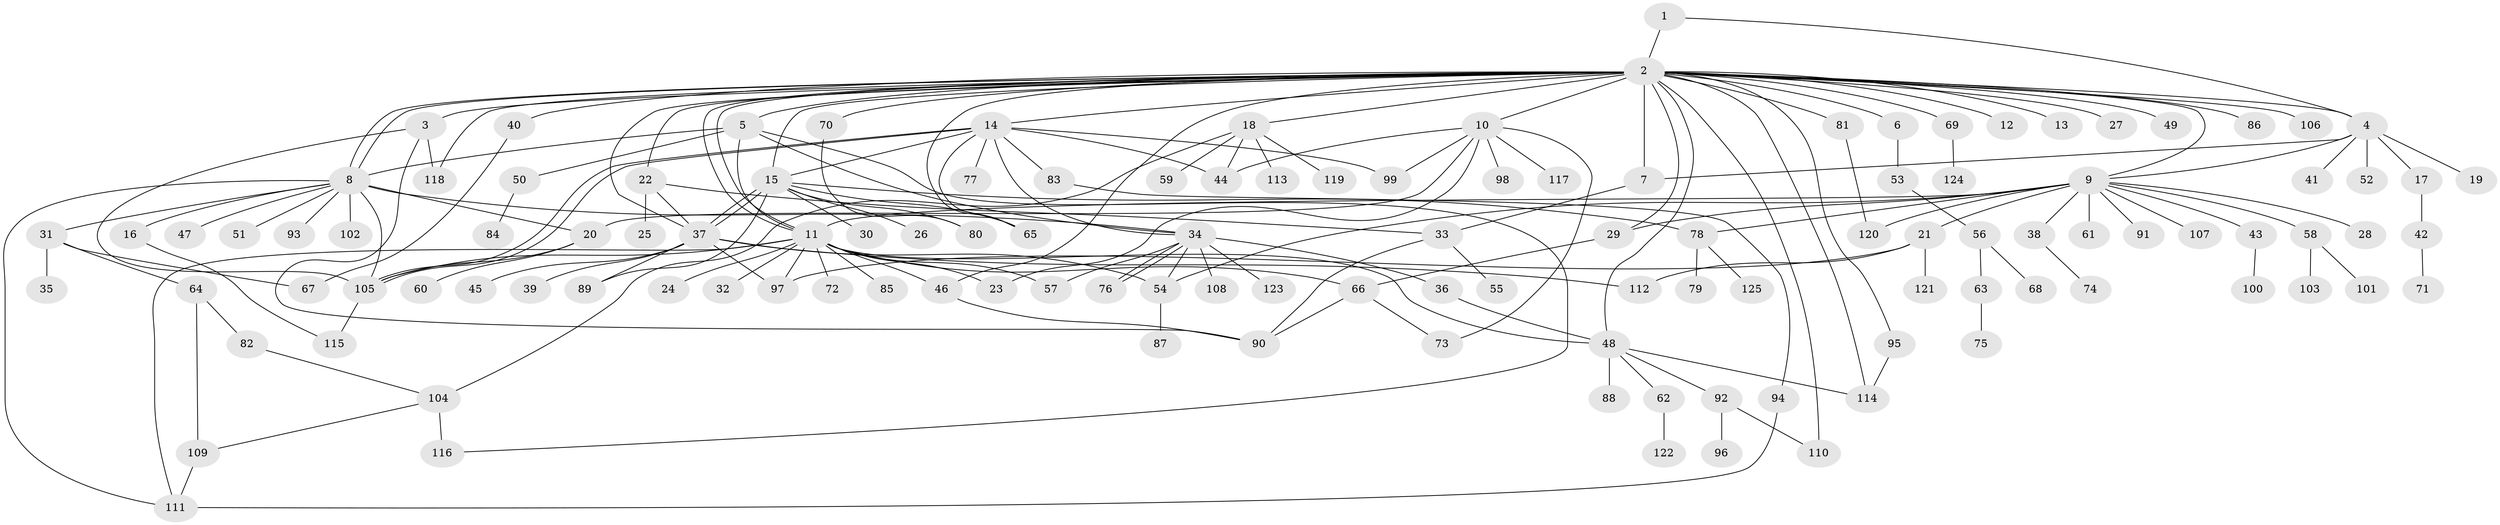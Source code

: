 // coarse degree distribution, {1: 0.6666666666666666, 2: 0.13333333333333333, 19: 0.013333333333333334, 21: 0.013333333333333334, 7: 0.013333333333333334, 12: 0.013333333333333334, 6: 0.013333333333333334, 4: 0.04, 3: 0.04, 8: 0.02666666666666667, 5: 0.013333333333333334, 17: 0.013333333333333334}
// Generated by graph-tools (version 1.1) at 2025/51/03/04/25 21:51:36]
// undirected, 125 vertices, 183 edges
graph export_dot {
graph [start="1"]
  node [color=gray90,style=filled];
  1;
  2;
  3;
  4;
  5;
  6;
  7;
  8;
  9;
  10;
  11;
  12;
  13;
  14;
  15;
  16;
  17;
  18;
  19;
  20;
  21;
  22;
  23;
  24;
  25;
  26;
  27;
  28;
  29;
  30;
  31;
  32;
  33;
  34;
  35;
  36;
  37;
  38;
  39;
  40;
  41;
  42;
  43;
  44;
  45;
  46;
  47;
  48;
  49;
  50;
  51;
  52;
  53;
  54;
  55;
  56;
  57;
  58;
  59;
  60;
  61;
  62;
  63;
  64;
  65;
  66;
  67;
  68;
  69;
  70;
  71;
  72;
  73;
  74;
  75;
  76;
  77;
  78;
  79;
  80;
  81;
  82;
  83;
  84;
  85;
  86;
  87;
  88;
  89;
  90;
  91;
  92;
  93;
  94;
  95;
  96;
  97;
  98;
  99;
  100;
  101;
  102;
  103;
  104;
  105;
  106;
  107;
  108;
  109;
  110;
  111;
  112;
  113;
  114;
  115;
  116;
  117;
  118;
  119;
  120;
  121;
  122;
  123;
  124;
  125;
  1 -- 2;
  1 -- 4;
  2 -- 3;
  2 -- 4;
  2 -- 5;
  2 -- 6;
  2 -- 7;
  2 -- 8;
  2 -- 8;
  2 -- 9;
  2 -- 10;
  2 -- 11;
  2 -- 11;
  2 -- 12;
  2 -- 13;
  2 -- 14;
  2 -- 15;
  2 -- 18;
  2 -- 22;
  2 -- 27;
  2 -- 29;
  2 -- 37;
  2 -- 40;
  2 -- 46;
  2 -- 48;
  2 -- 49;
  2 -- 65;
  2 -- 69;
  2 -- 70;
  2 -- 81;
  2 -- 86;
  2 -- 95;
  2 -- 106;
  2 -- 110;
  2 -- 114;
  2 -- 118;
  3 -- 90;
  3 -- 105;
  3 -- 118;
  4 -- 7;
  4 -- 9;
  4 -- 17;
  4 -- 19;
  4 -- 41;
  4 -- 52;
  5 -- 8;
  5 -- 11;
  5 -- 34;
  5 -- 50;
  5 -- 116;
  6 -- 53;
  7 -- 33;
  8 -- 16;
  8 -- 20;
  8 -- 31;
  8 -- 34;
  8 -- 47;
  8 -- 51;
  8 -- 93;
  8 -- 102;
  8 -- 105;
  8 -- 111;
  9 -- 11;
  9 -- 21;
  9 -- 28;
  9 -- 29;
  9 -- 38;
  9 -- 43;
  9 -- 54;
  9 -- 58;
  9 -- 61;
  9 -- 78;
  9 -- 91;
  9 -- 107;
  9 -- 120;
  10 -- 20;
  10 -- 23;
  10 -- 44;
  10 -- 73;
  10 -- 98;
  10 -- 99;
  10 -- 117;
  11 -- 23;
  11 -- 24;
  11 -- 32;
  11 -- 46;
  11 -- 48;
  11 -- 57;
  11 -- 66;
  11 -- 72;
  11 -- 85;
  11 -- 97;
  11 -- 105;
  11 -- 111;
  14 -- 15;
  14 -- 34;
  14 -- 44;
  14 -- 65;
  14 -- 77;
  14 -- 83;
  14 -- 99;
  14 -- 105;
  14 -- 105;
  15 -- 26;
  15 -- 30;
  15 -- 37;
  15 -- 37;
  15 -- 65;
  15 -- 78;
  15 -- 80;
  15 -- 89;
  16 -- 115;
  17 -- 42;
  18 -- 44;
  18 -- 59;
  18 -- 104;
  18 -- 113;
  18 -- 119;
  20 -- 60;
  20 -- 105;
  21 -- 97;
  21 -- 112;
  21 -- 121;
  22 -- 25;
  22 -- 33;
  22 -- 37;
  29 -- 66;
  31 -- 35;
  31 -- 64;
  31 -- 67;
  33 -- 55;
  33 -- 90;
  34 -- 36;
  34 -- 54;
  34 -- 57;
  34 -- 76;
  34 -- 76;
  34 -- 108;
  34 -- 123;
  36 -- 48;
  37 -- 39;
  37 -- 45;
  37 -- 54;
  37 -- 89;
  37 -- 97;
  37 -- 112;
  38 -- 74;
  40 -- 67;
  42 -- 71;
  43 -- 100;
  46 -- 90;
  48 -- 62;
  48 -- 88;
  48 -- 92;
  48 -- 114;
  50 -- 84;
  53 -- 56;
  54 -- 87;
  56 -- 63;
  56 -- 68;
  58 -- 101;
  58 -- 103;
  62 -- 122;
  63 -- 75;
  64 -- 82;
  64 -- 109;
  66 -- 73;
  66 -- 90;
  69 -- 124;
  70 -- 80;
  78 -- 79;
  78 -- 125;
  81 -- 120;
  82 -- 104;
  83 -- 94;
  92 -- 96;
  92 -- 110;
  94 -- 111;
  95 -- 114;
  104 -- 109;
  104 -- 116;
  105 -- 115;
  109 -- 111;
}
